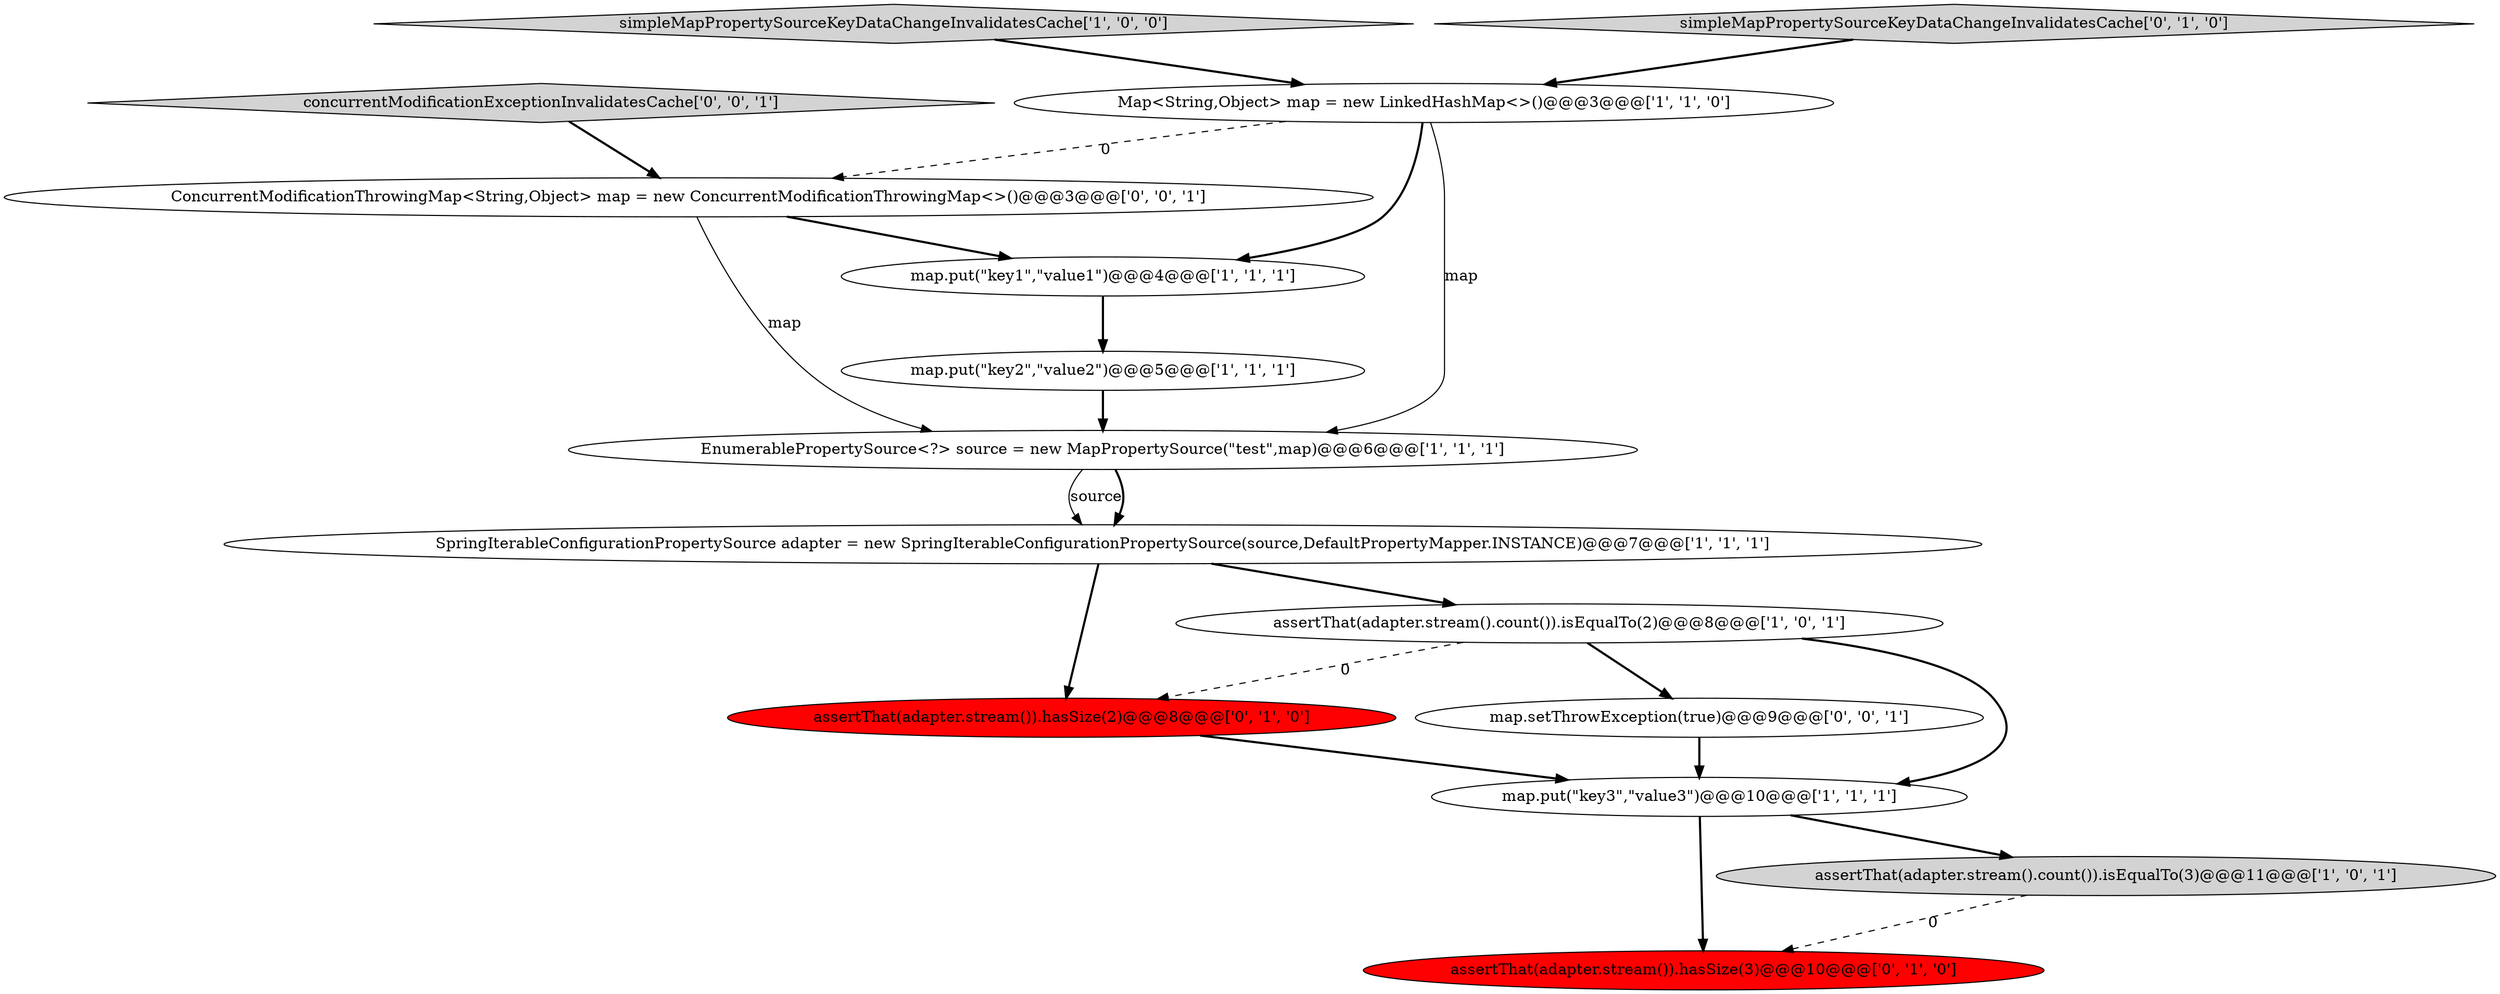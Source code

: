 digraph {
0 [style = filled, label = "map.put(\"key3\",\"value3\")@@@10@@@['1', '1', '1']", fillcolor = white, shape = ellipse image = "AAA0AAABBB1BBB"];
14 [style = filled, label = "map.setThrowException(true)@@@9@@@['0', '0', '1']", fillcolor = white, shape = ellipse image = "AAA0AAABBB3BBB"];
11 [style = filled, label = "assertThat(adapter.stream()).hasSize(2)@@@8@@@['0', '1', '0']", fillcolor = red, shape = ellipse image = "AAA1AAABBB2BBB"];
3 [style = filled, label = "assertThat(adapter.stream().count()).isEqualTo(2)@@@8@@@['1', '0', '1']", fillcolor = white, shape = ellipse image = "AAA0AAABBB1BBB"];
2 [style = filled, label = "Map<String,Object> map = new LinkedHashMap<>()@@@3@@@['1', '1', '0']", fillcolor = white, shape = ellipse image = "AAA0AAABBB1BBB"];
4 [style = filled, label = "simpleMapPropertySourceKeyDataChangeInvalidatesCache['1', '0', '0']", fillcolor = lightgray, shape = diamond image = "AAA0AAABBB1BBB"];
12 [style = filled, label = "ConcurrentModificationThrowingMap<String,Object> map = new ConcurrentModificationThrowingMap<>()@@@3@@@['0', '0', '1']", fillcolor = white, shape = ellipse image = "AAA0AAABBB3BBB"];
10 [style = filled, label = "simpleMapPropertySourceKeyDataChangeInvalidatesCache['0', '1', '0']", fillcolor = lightgray, shape = diamond image = "AAA0AAABBB2BBB"];
1 [style = filled, label = "EnumerablePropertySource<?> source = new MapPropertySource(\"test\",map)@@@6@@@['1', '1', '1']", fillcolor = white, shape = ellipse image = "AAA0AAABBB1BBB"];
13 [style = filled, label = "concurrentModificationExceptionInvalidatesCache['0', '0', '1']", fillcolor = lightgray, shape = diamond image = "AAA0AAABBB3BBB"];
6 [style = filled, label = "SpringIterableConfigurationPropertySource adapter = new SpringIterableConfigurationPropertySource(source,DefaultPropertyMapper.INSTANCE)@@@7@@@['1', '1', '1']", fillcolor = white, shape = ellipse image = "AAA0AAABBB1BBB"];
5 [style = filled, label = "map.put(\"key1\",\"value1\")@@@4@@@['1', '1', '1']", fillcolor = white, shape = ellipse image = "AAA0AAABBB1BBB"];
9 [style = filled, label = "assertThat(adapter.stream()).hasSize(3)@@@10@@@['0', '1', '0']", fillcolor = red, shape = ellipse image = "AAA1AAABBB2BBB"];
8 [style = filled, label = "map.put(\"key2\",\"value2\")@@@5@@@['1', '1', '1']", fillcolor = white, shape = ellipse image = "AAA0AAABBB1BBB"];
7 [style = filled, label = "assertThat(adapter.stream().count()).isEqualTo(3)@@@11@@@['1', '0', '1']", fillcolor = lightgray, shape = ellipse image = "AAA0AAABBB1BBB"];
6->3 [style = bold, label=""];
5->8 [style = bold, label=""];
0->9 [style = bold, label=""];
12->5 [style = bold, label=""];
3->14 [style = bold, label=""];
1->6 [style = solid, label="source"];
4->2 [style = bold, label=""];
3->0 [style = bold, label=""];
0->7 [style = bold, label=""];
8->1 [style = bold, label=""];
2->12 [style = dashed, label="0"];
11->0 [style = bold, label=""];
1->6 [style = bold, label=""];
13->12 [style = bold, label=""];
14->0 [style = bold, label=""];
2->1 [style = solid, label="map"];
7->9 [style = dashed, label="0"];
6->11 [style = bold, label=""];
12->1 [style = solid, label="map"];
10->2 [style = bold, label=""];
3->11 [style = dashed, label="0"];
2->5 [style = bold, label=""];
}
